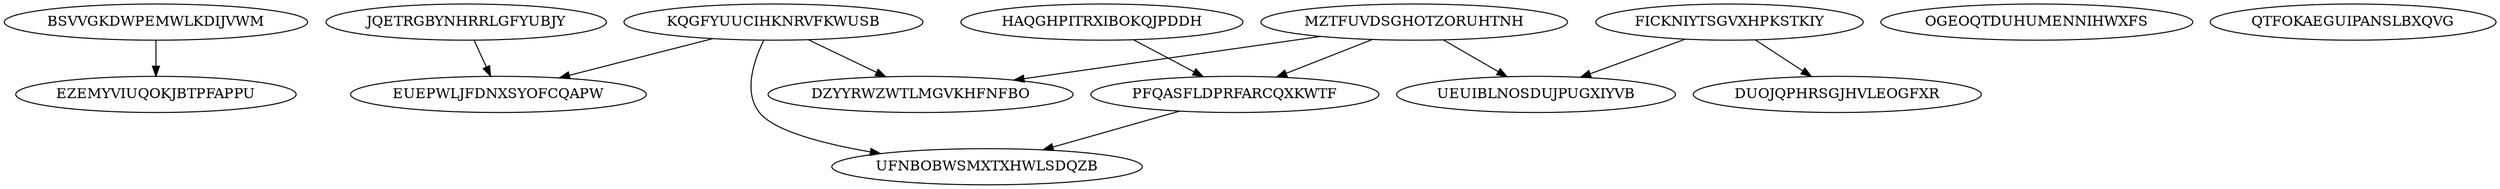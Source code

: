 digraph N15M12 {
	BSVVGKDWPEMWLKDIJVWM	[Weight=15];
	JQETRGBYNHRRLGFYUBJY	[Weight=15];
	EZEMYVIUQOKJBTPFAPPU	[Weight=20];
	KQGFYUUCIHKNRVFKWUSB	[Weight=14];
	HAQGHPITRXIBOKQJPDDH	[Weight=16];
	MZTFUVDSGHOTZORUHTNH	[Weight=18];
	OGEOQTDUHUMENNIHWXFS	[Weight=10];
	FICKNIYTSGVXHPKSTKIY	[Weight=17];
	UEUIBLNOSDUJPUGXIYVB	[Weight=12];
	EUEPWLJFDNXSYOFCQAPW	[Weight=16];
	PFQASFLDPRFARCQXKWTF	[Weight=15];
	DZYYRWZWTLMGVKHFNFBO	[Weight=20];
	UFNBOBWSMXTXHWLSDQZB	[Weight=10];
	DUOJQPHRSGJHVLEOGFXR	[Weight=19];
	QTFOKAEGUIPANSLBXQVG	[Weight=19];
	MZTFUVDSGHOTZORUHTNH -> PFQASFLDPRFARCQXKWTF [Weight=10];
	MZTFUVDSGHOTZORUHTNH -> DZYYRWZWTLMGVKHFNFBO [Weight=15];
	HAQGHPITRXIBOKQJPDDH -> PFQASFLDPRFARCQXKWTF [Weight=11];
	FICKNIYTSGVXHPKSTKIY -> UEUIBLNOSDUJPUGXIYVB [Weight=15];
	KQGFYUUCIHKNRVFKWUSB -> UFNBOBWSMXTXHWLSDQZB [Weight=16];
	KQGFYUUCIHKNRVFKWUSB -> EUEPWLJFDNXSYOFCQAPW [Weight=12];
	FICKNIYTSGVXHPKSTKIY -> DUOJQPHRSGJHVLEOGFXR [Weight=10];
	KQGFYUUCIHKNRVFKWUSB -> DZYYRWZWTLMGVKHFNFBO [Weight=16];
	MZTFUVDSGHOTZORUHTNH -> UEUIBLNOSDUJPUGXIYVB [Weight=16];
	BSVVGKDWPEMWLKDIJVWM -> EZEMYVIUQOKJBTPFAPPU [Weight=16];
	PFQASFLDPRFARCQXKWTF -> UFNBOBWSMXTXHWLSDQZB [Weight=19];
	JQETRGBYNHRRLGFYUBJY -> EUEPWLJFDNXSYOFCQAPW [Weight=18];
}
